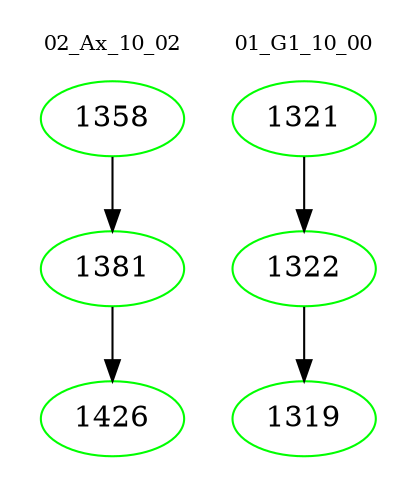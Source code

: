 digraph{
subgraph cluster_0 {
color = white
label = "02_Ax_10_02";
fontsize=10;
T0_1358 [label="1358", color="green"]
T0_1358 -> T0_1381 [color="black"]
T0_1381 [label="1381", color="green"]
T0_1381 -> T0_1426 [color="black"]
T0_1426 [label="1426", color="green"]
}
subgraph cluster_1 {
color = white
label = "01_G1_10_00";
fontsize=10;
T1_1321 [label="1321", color="green"]
T1_1321 -> T1_1322 [color="black"]
T1_1322 [label="1322", color="green"]
T1_1322 -> T1_1319 [color="black"]
T1_1319 [label="1319", color="green"]
}
}

